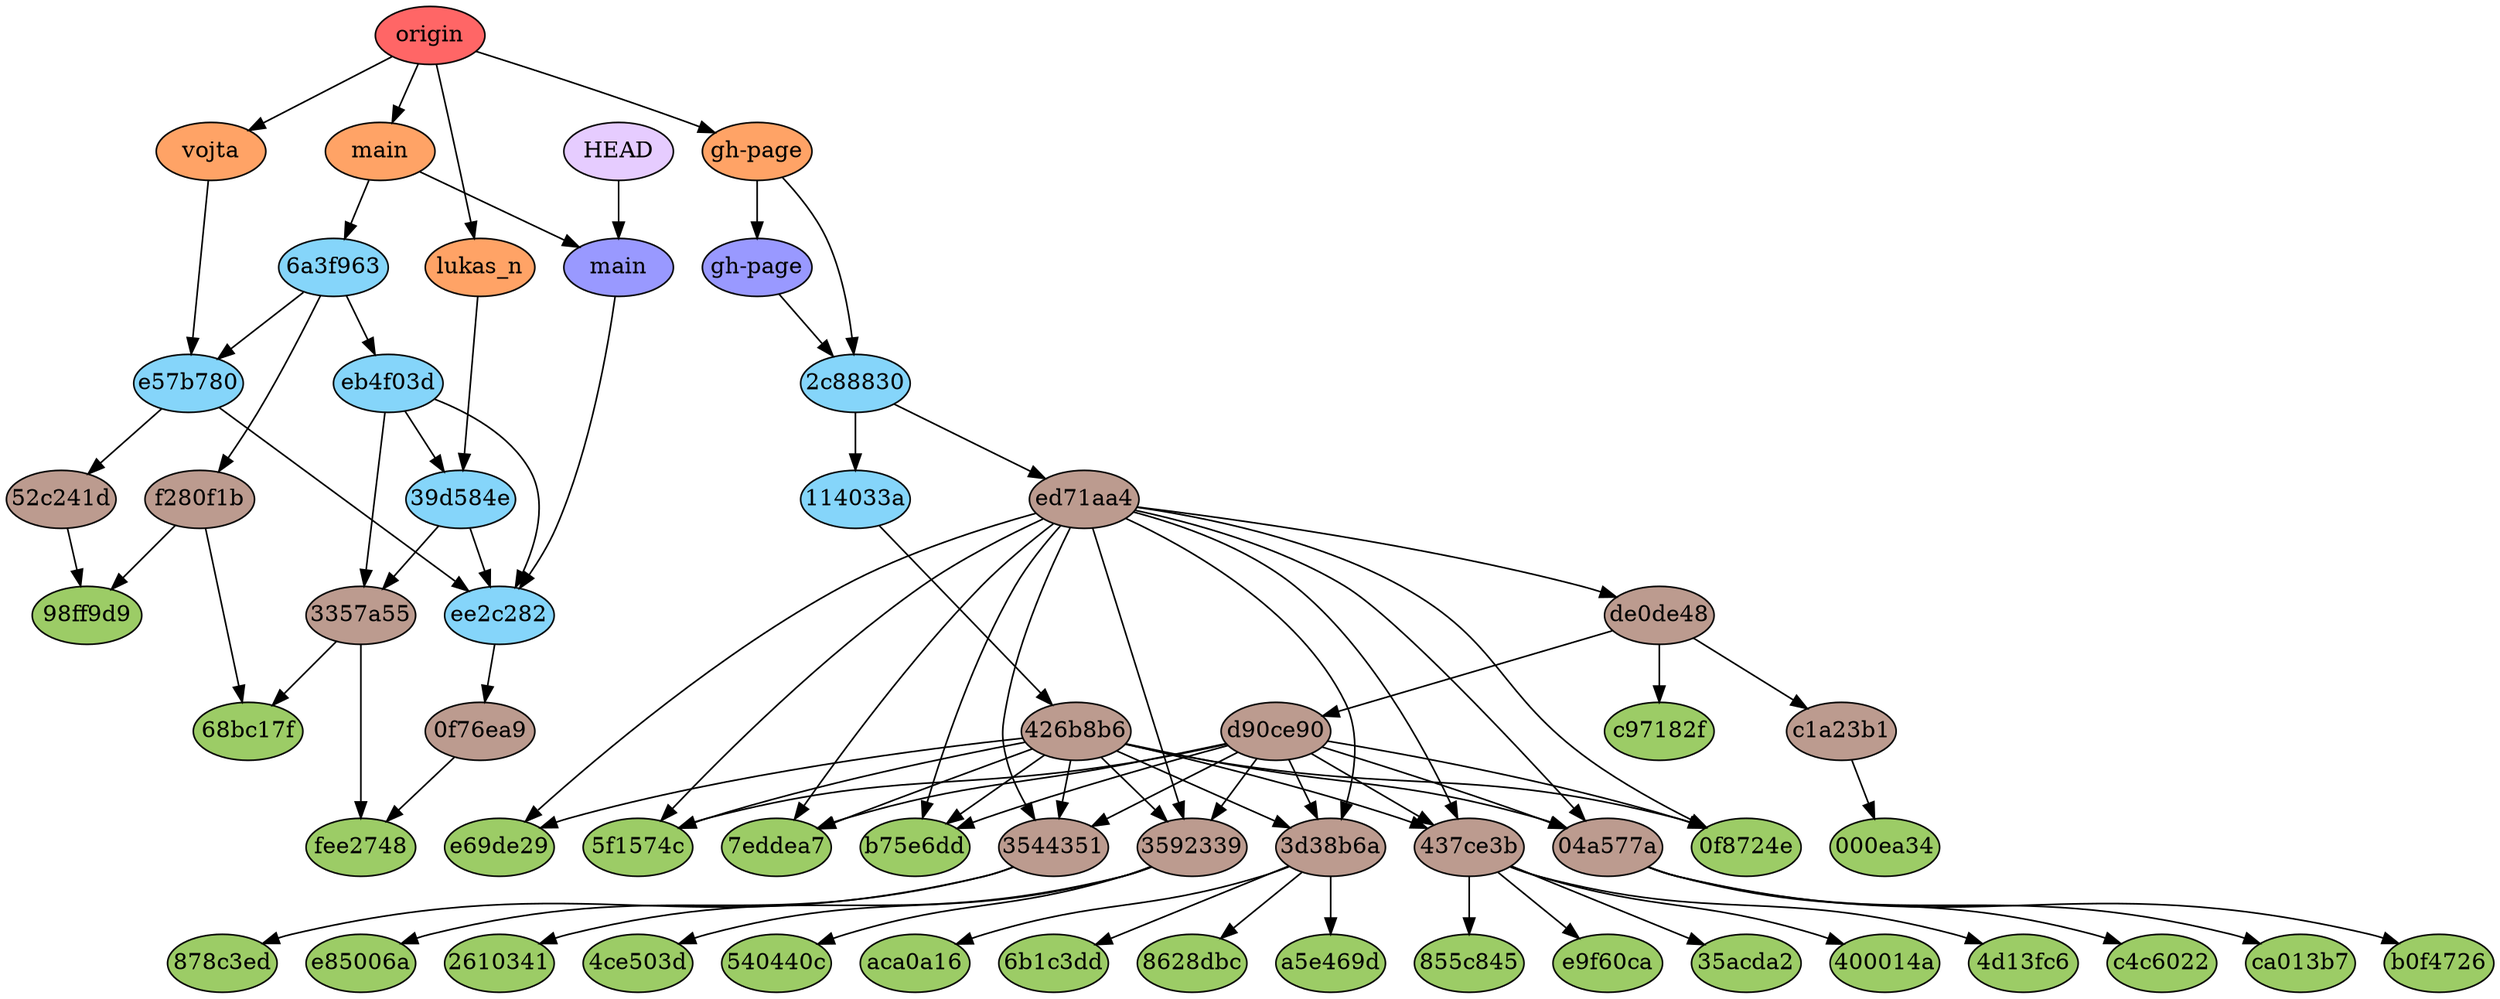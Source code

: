 digraph auto {
	graph [bgcolor=transparent]
	node [fixedsize=true style=filled width=0.95]
	"000ea3455fa1226682a1b9dee6a720de44b0bcef" [label="000ea34" fillcolor="#9ccc66"]
	"0f8724efd9fecfd8e03fbb4401d666e764ce9cf5" [label="0f8724e" fillcolor="#9ccc66"]
	"26103413ab0fe7fbc39a7585449bf0765da561bb" [label=2610341 fillcolor="#9ccc66"]
	"35acda2fa1196aad98c2adf4378a7611dd713aa3" [label="35acda2" fillcolor="#9ccc66"]
	"400014a4b06eee3d0c0d54402a47ab2601b2862b" [label="400014a" fillcolor="#9ccc66"]
	"4ce503d7fd245faf1101936e41f6ef7c39a4ca6c" [label="4ce503d" fillcolor="#9ccc66"]
	"4d13fc60404b91e398a37200c4a77b645cfd9586" [label="4d13fc6" fillcolor="#9ccc66"]
	"540440ce89f2a408aa699b65100e18f15e0f09ca" [label="540440c" fillcolor="#9ccc66"]
	"5f1574c1416ff55e584ac4501816443dd6718d19" [label="5f1574c" fillcolor="#9ccc66"]
	"68bc17f9ff2104a9d7b6777058bb4c343ca72609" [label="68bc17f" fillcolor="#9ccc66"]
	"6b1c3dd9085304861bc042a7be4380e9e36d4b3a" [label="6b1c3dd" fillcolor="#9ccc66"]
	"7eddea71b200744bbd2ad048a9c219804754df14" [label="7eddea7" fillcolor="#9ccc66"]
	"855c845e538b65548118279537a04eab2ec6ef0d" [label="855c845" fillcolor="#9ccc66"]
	"8628dbce9442638095bf6ae885651b7dec0c91ea" [label="8628dbc" fillcolor="#9ccc66"]
	"878c3ed5c196539c4e2da35b7787ab08e98b9cca" [label="878c3ed" fillcolor="#9ccc66"]
	"98ff9d925c65c0d51e80a2659fa8819ae362beed" [label="98ff9d9" fillcolor="#9ccc66"]
	a5e469d7c8d0d5e28fea196c244bc687fa3c9cd2 [label=a5e469d fillcolor="#9ccc66"]
	aca0a167f39f894d2d120b07b6e99265882c049c [label=aca0a16 fillcolor="#9ccc66"]
	b0f4726bf15c26845a2fa6756c4ba90b9452fbb7 [label=b0f4726 fillcolor="#9ccc66"]
	b75e6ddcf044455cf3d5a9f42f7a7fe3d4e7daa7 [label=b75e6dd fillcolor="#9ccc66"]
	c4c6022f2982e8dae64cebd6b9a2b59f2547faad [label=c4c6022 fillcolor="#9ccc66"]
	c97182f51acbfa060a8a68cd7a073aa6d579bc17 [label=c97182f fillcolor="#9ccc66"]
	ca013b70fbbb50148bb85d33b5db8bb7a38fa4d7 [label=ca013b7 fillcolor="#9ccc66"]
	e69de29bb2d1d6434b8b29ae775ad8c2e48c5391 [label=e69de29 fillcolor="#9ccc66"]
	e85006a3ce1c6fd81faa6d5a13095519c4a6fc96 [label=e85006a fillcolor="#9ccc66"]
	e9f60ca953f93e35eab4108bd414bc02ddcf3928 [label=e9f60ca fillcolor="#9ccc66"]
	fee27480a0a2e7842ee7157ebdf7c8c60396b6b6 [label=fee2748 fillcolor="#9ccc66"]
	"04a577a3dcc51a8840e03e95972f25c0477ad433" [label="04a577a" fillcolor="#bc9b8f"]
	"04a577a3dcc51a8840e03e95972f25c0477ad433" -> b0f4726bf15c26845a2fa6756c4ba90b9452fbb7
	"04a577a3dcc51a8840e03e95972f25c0477ad433" -> ca013b70fbbb50148bb85d33b5db8bb7a38fa4d7
	"04a577a3dcc51a8840e03e95972f25c0477ad433" -> c4c6022f2982e8dae64cebd6b9a2b59f2547faad
	"0f76ea982f183ab61eae30c04c04ad9084e057db" [label="0f76ea9" fillcolor="#bc9b8f"]
	"0f76ea982f183ab61eae30c04c04ad9084e057db" -> fee27480a0a2e7842ee7157ebdf7c8c60396b6b6
	"3357a553181db7399d7a729312b04b19598f01b8" [label="3357a55" fillcolor="#bc9b8f"]
	"3357a553181db7399d7a729312b04b19598f01b8" -> "68bc17f9ff2104a9d7b6777058bb4c343ca72609"
	"3357a553181db7399d7a729312b04b19598f01b8" -> fee27480a0a2e7842ee7157ebdf7c8c60396b6b6
	"354435192d7681373795048a5918b1c035df35b9" [label=3544351 fillcolor="#bc9b8f"]
	"354435192d7681373795048a5918b1c035df35b9" -> e85006a3ce1c6fd81faa6d5a13095519c4a6fc96
	"354435192d7681373795048a5918b1c035df35b9" -> "878c3ed5c196539c4e2da35b7787ab08e98b9cca"
	"3592339ccd7d42005adf2abd6eb69e0e6b9c6828" [label=3592339 fillcolor="#bc9b8f"]
	"3592339ccd7d42005adf2abd6eb69e0e6b9c6828" -> "26103413ab0fe7fbc39a7585449bf0765da561bb"
	"3592339ccd7d42005adf2abd6eb69e0e6b9c6828" -> "4ce503d7fd245faf1101936e41f6ef7c39a4ca6c"
	"3592339ccd7d42005adf2abd6eb69e0e6b9c6828" -> "540440ce89f2a408aa699b65100e18f15e0f09ca"
	"3d38b6a4bbb32cdf2621078d035f85af79f7e3bd" [label="3d38b6a" fillcolor="#bc9b8f"]
	"3d38b6a4bbb32cdf2621078d035f85af79f7e3bd" -> aca0a167f39f894d2d120b07b6e99265882c049c
	"3d38b6a4bbb32cdf2621078d035f85af79f7e3bd" -> a5e469d7c8d0d5e28fea196c244bc687fa3c9cd2
	"3d38b6a4bbb32cdf2621078d035f85af79f7e3bd" -> "6b1c3dd9085304861bc042a7be4380e9e36d4b3a"
	"3d38b6a4bbb32cdf2621078d035f85af79f7e3bd" -> "8628dbce9442638095bf6ae885651b7dec0c91ea"
	"426b8b6d317bcb5f46b8420691a518f81fdb9374" [label="426b8b6" fillcolor="#bc9b8f"]
	"426b8b6d317bcb5f46b8420691a518f81fdb9374" -> e69de29bb2d1d6434b8b29ae775ad8c2e48c5391
	"426b8b6d317bcb5f46b8420691a518f81fdb9374" -> "5f1574c1416ff55e584ac4501816443dd6718d19"
	"426b8b6d317bcb5f46b8420691a518f81fdb9374" -> "3592339ccd7d42005adf2abd6eb69e0e6b9c6828"
	"426b8b6d317bcb5f46b8420691a518f81fdb9374" -> "437ce3b9293f4a71cb2cceb8de9a72f3c3bd4b29"
	"426b8b6d317bcb5f46b8420691a518f81fdb9374" -> "354435192d7681373795048a5918b1c035df35b9"
	"426b8b6d317bcb5f46b8420691a518f81fdb9374" -> "7eddea71b200744bbd2ad048a9c219804754df14"
	"426b8b6d317bcb5f46b8420691a518f81fdb9374" -> "04a577a3dcc51a8840e03e95972f25c0477ad433"
	"426b8b6d317bcb5f46b8420691a518f81fdb9374" -> "3d38b6a4bbb32cdf2621078d035f85af79f7e3bd"
	"426b8b6d317bcb5f46b8420691a518f81fdb9374" -> "0f8724efd9fecfd8e03fbb4401d666e764ce9cf5"
	"426b8b6d317bcb5f46b8420691a518f81fdb9374" -> b75e6ddcf044455cf3d5a9f42f7a7fe3d4e7daa7
	"437ce3b9293f4a71cb2cceb8de9a72f3c3bd4b29" [label="437ce3b" fillcolor="#bc9b8f"]
	"437ce3b9293f4a71cb2cceb8de9a72f3c3bd4b29" -> e9f60ca953f93e35eab4108bd414bc02ddcf3928
	"437ce3b9293f4a71cb2cceb8de9a72f3c3bd4b29" -> "855c845e538b65548118279537a04eab2ec6ef0d"
	"437ce3b9293f4a71cb2cceb8de9a72f3c3bd4b29" -> "35acda2fa1196aad98c2adf4378a7611dd713aa3"
	"437ce3b9293f4a71cb2cceb8de9a72f3c3bd4b29" -> "400014a4b06eee3d0c0d54402a47ab2601b2862b"
	"437ce3b9293f4a71cb2cceb8de9a72f3c3bd4b29" -> "4d13fc60404b91e398a37200c4a77b645cfd9586"
	"52c241d31959210ab90ab49371b1046e5b473268" [label="52c241d" fillcolor="#bc9b8f"]
	"52c241d31959210ab90ab49371b1046e5b473268" -> "98ff9d925c65c0d51e80a2659fa8819ae362beed"
	c1a23b1bcd771dad864b2056ccf923a6b46cb9d4 [label=c1a23b1 fillcolor="#bc9b8f"]
	c1a23b1bcd771dad864b2056ccf923a6b46cb9d4 -> "000ea3455fa1226682a1b9dee6a720de44b0bcef"
	d90ce90999844c2303c4400cf1eb9a78d9262adb [label=d90ce90 fillcolor="#bc9b8f"]
	d90ce90999844c2303c4400cf1eb9a78d9262adb -> "5f1574c1416ff55e584ac4501816443dd6718d19"
	d90ce90999844c2303c4400cf1eb9a78d9262adb -> "3592339ccd7d42005adf2abd6eb69e0e6b9c6828"
	d90ce90999844c2303c4400cf1eb9a78d9262adb -> "437ce3b9293f4a71cb2cceb8de9a72f3c3bd4b29"
	d90ce90999844c2303c4400cf1eb9a78d9262adb -> "354435192d7681373795048a5918b1c035df35b9"
	d90ce90999844c2303c4400cf1eb9a78d9262adb -> "7eddea71b200744bbd2ad048a9c219804754df14"
	d90ce90999844c2303c4400cf1eb9a78d9262adb -> "04a577a3dcc51a8840e03e95972f25c0477ad433"
	d90ce90999844c2303c4400cf1eb9a78d9262adb -> "3d38b6a4bbb32cdf2621078d035f85af79f7e3bd"
	d90ce90999844c2303c4400cf1eb9a78d9262adb -> "0f8724efd9fecfd8e03fbb4401d666e764ce9cf5"
	d90ce90999844c2303c4400cf1eb9a78d9262adb -> b75e6ddcf044455cf3d5a9f42f7a7fe3d4e7daa7
	de0de48cf955849b0511b14590e9bfe1dd99927e [label=de0de48 fillcolor="#bc9b8f"]
	de0de48cf955849b0511b14590e9bfe1dd99927e -> c1a23b1bcd771dad864b2056ccf923a6b46cb9d4
	de0de48cf955849b0511b14590e9bfe1dd99927e -> c97182f51acbfa060a8a68cd7a073aa6d579bc17
	de0de48cf955849b0511b14590e9bfe1dd99927e -> d90ce90999844c2303c4400cf1eb9a78d9262adb
	ed71aa499c2ffce2e0f38ce4a093a66ea9963232 [label=ed71aa4 fillcolor="#bc9b8f"]
	ed71aa499c2ffce2e0f38ce4a093a66ea9963232 -> e69de29bb2d1d6434b8b29ae775ad8c2e48c5391
	ed71aa499c2ffce2e0f38ce4a093a66ea9963232 -> "5f1574c1416ff55e584ac4501816443dd6718d19"
	ed71aa499c2ffce2e0f38ce4a093a66ea9963232 -> "3592339ccd7d42005adf2abd6eb69e0e6b9c6828"
	ed71aa499c2ffce2e0f38ce4a093a66ea9963232 -> "437ce3b9293f4a71cb2cceb8de9a72f3c3bd4b29"
	ed71aa499c2ffce2e0f38ce4a093a66ea9963232 -> "354435192d7681373795048a5918b1c035df35b9"
	ed71aa499c2ffce2e0f38ce4a093a66ea9963232 -> "7eddea71b200744bbd2ad048a9c219804754df14"
	ed71aa499c2ffce2e0f38ce4a093a66ea9963232 -> "04a577a3dcc51a8840e03e95972f25c0477ad433"
	ed71aa499c2ffce2e0f38ce4a093a66ea9963232 -> de0de48cf955849b0511b14590e9bfe1dd99927e
	ed71aa499c2ffce2e0f38ce4a093a66ea9963232 -> "3d38b6a4bbb32cdf2621078d035f85af79f7e3bd"
	ed71aa499c2ffce2e0f38ce4a093a66ea9963232 -> "0f8724efd9fecfd8e03fbb4401d666e764ce9cf5"
	ed71aa499c2ffce2e0f38ce4a093a66ea9963232 -> b75e6ddcf044455cf3d5a9f42f7a7fe3d4e7daa7
	f280f1b0505317197d614697ea7cc977b4cbf9d0 [label=f280f1b fillcolor="#bc9b8f"]
	f280f1b0505317197d614697ea7cc977b4cbf9d0 -> "68bc17f9ff2104a9d7b6777058bb4c343ca72609"
	f280f1b0505317197d614697ea7cc977b4cbf9d0 -> "98ff9d925c65c0d51e80a2659fa8819ae362beed"
	"114033a2c7b0b83a145fbd535f00c20d427905e4" [label="114033a" fillcolor="#85d5fa"]
	"114033a2c7b0b83a145fbd535f00c20d427905e4" -> "426b8b6d317bcb5f46b8420691a518f81fdb9374"
	"2c88830a0e91468669d3deb9e0a7c097eeadcdce" [label="2c88830" fillcolor="#85d5fa"]
	"2c88830a0e91468669d3deb9e0a7c097eeadcdce" -> ed71aa499c2ffce2e0f38ce4a093a66ea9963232
	"2c88830a0e91468669d3deb9e0a7c097eeadcdce" -> "114033a2c7b0b83a145fbd535f00c20d427905e4"
	"39d584eb2e74fb67ff29f206d165d144799fb162" [label="39d584e" fillcolor="#85d5fa"]
	"39d584eb2e74fb67ff29f206d165d144799fb162" -> "3357a553181db7399d7a729312b04b19598f01b8"
	"39d584eb2e74fb67ff29f206d165d144799fb162" -> ee2c2828cd449c0d7cb2092a26913a8a9d775585
	"6a3f963b3f70002ce034661dfa9dd14884ec5803" [label="6a3f963" fillcolor="#85d5fa"]
	"6a3f963b3f70002ce034661dfa9dd14884ec5803" -> f280f1b0505317197d614697ea7cc977b4cbf9d0
	"6a3f963b3f70002ce034661dfa9dd14884ec5803" -> eb4f03dfdaeb02cb2233793de4a6e99db01139c5
	"6a3f963b3f70002ce034661dfa9dd14884ec5803" -> e57b780b9fa73662d9030aa0a1b18cbd9804bfc3
	e57b780b9fa73662d9030aa0a1b18cbd9804bfc3 [label=e57b780 fillcolor="#85d5fa"]
	e57b780b9fa73662d9030aa0a1b18cbd9804bfc3 -> "52c241d31959210ab90ab49371b1046e5b473268"
	e57b780b9fa73662d9030aa0a1b18cbd9804bfc3 -> ee2c2828cd449c0d7cb2092a26913a8a9d775585
	eb4f03dfdaeb02cb2233793de4a6e99db01139c5 [label=eb4f03d fillcolor="#85d5fa"]
	eb4f03dfdaeb02cb2233793de4a6e99db01139c5 -> "3357a553181db7399d7a729312b04b19598f01b8"
	eb4f03dfdaeb02cb2233793de4a6e99db01139c5 -> ee2c2828cd449c0d7cb2092a26913a8a9d775585
	eb4f03dfdaeb02cb2233793de4a6e99db01139c5 -> "39d584eb2e74fb67ff29f206d165d144799fb162"
	ee2c2828cd449c0d7cb2092a26913a8a9d775585 [label=ee2c282 fillcolor="#85d5fa"]
	ee2c2828cd449c0d7cb2092a26913a8a9d775585 -> "0f76ea982f183ab61eae30c04c04ad9084e057db"
	"gh-pages" [label="gh-page" fillcolor="#9999ff"]
	"gh-pages" -> "2c88830a0e91468669d3deb9e0a7c097eeadcdce"
	main [label=main fillcolor="#9999ff"]
	main -> ee2c2828cd449c0d7cb2092a26913a8a9d775585
	HEAD [label=HEAD fillcolor="#e6ccff"]
	HEAD -> main
	"origin/gh-pages" [label="gh-page" fillcolor="#ffa366"]
	"origin/gh-pages" -> "2c88830a0e91468669d3deb9e0a7c097eeadcdce"
	"origin/lukas_novotny/features" [label=lukas_n fillcolor="#ffa366"]
	"origin/lukas_novotny/features" -> "39d584eb2e74fb67ff29f206d165d144799fb162"
	"origin/main" [label=main fillcolor="#ffa366"]
	"origin/main" -> "6a3f963b3f70002ce034661dfa9dd14884ec5803"
	"origin/vojta" [label=vojta fillcolor="#ffa366"]
	"origin/vojta" -> e57b780b9fa73662d9030aa0a1b18cbd9804bfc3
	origin [label=origin fillcolor="#ff6666"]
	origin -> "origin/gh-pages"
	origin -> "origin/lukas_novotny/features"
	origin -> "origin/main"
	origin -> "origin/vojta"
	"origin/gh-pages" -> "gh-pages"
	"origin/main" -> main
}
